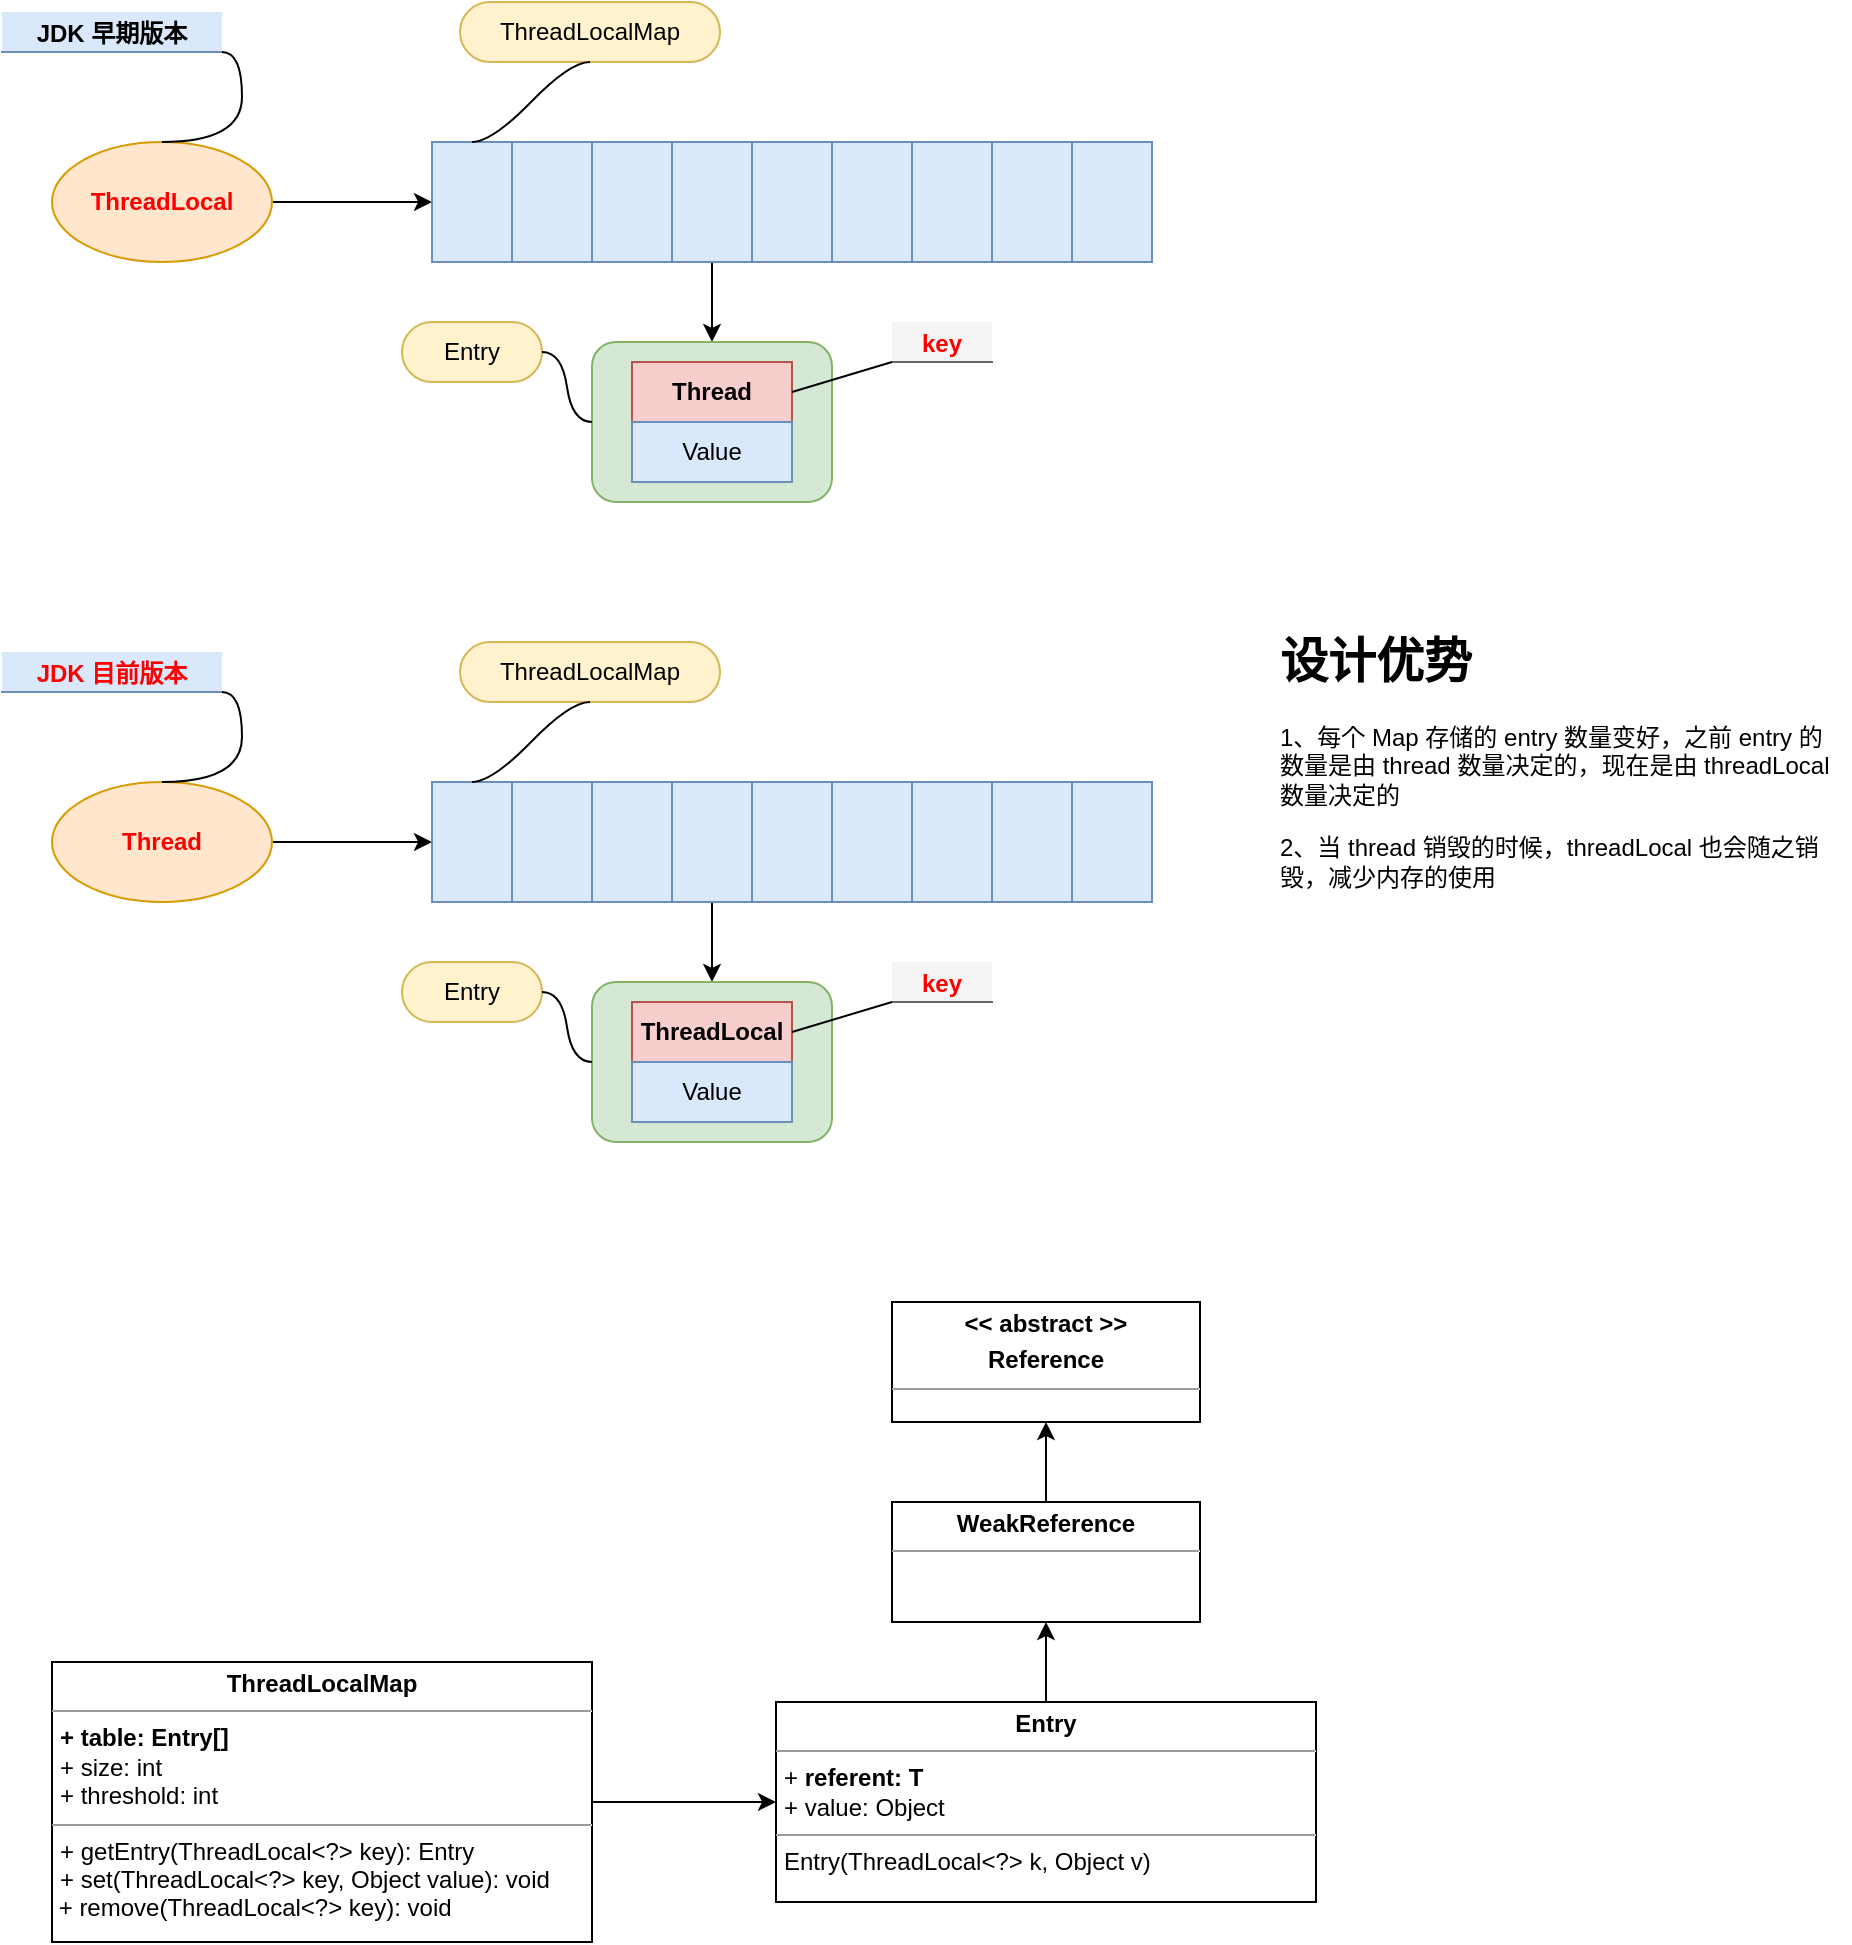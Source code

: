 <mxfile version="16.4.0" type="github">
  <diagram id="gVKG4Lb1eDx2sXfoTRez" name="Page-1">
    <mxGraphModel dx="1186" dy="736" grid="1" gridSize="10" guides="1" tooltips="1" connect="1" arrows="1" fold="1" page="1" pageScale="1" pageWidth="827" pageHeight="1169" math="0" shadow="0">
      <root>
        <mxCell id="0" />
        <mxCell id="1" parent="0" />
        <mxCell id="Zeel9Gy1W5gO2BfAkCkr-19" style="edgeStyle=orthogonalEdgeStyle;rounded=0;orthogonalLoop=1;jettySize=auto;html=1;exitX=1;exitY=0.5;exitDx=0;exitDy=0;entryX=0;entryY=0.5;entryDx=0;entryDy=0;" parent="1" source="Zeel9Gy1W5gO2BfAkCkr-2" target="Zeel9Gy1W5gO2BfAkCkr-3" edge="1">
          <mxGeometry relative="1" as="geometry" />
        </mxCell>
        <mxCell id="Zeel9Gy1W5gO2BfAkCkr-2" value="ThreadLocal" style="ellipse;whiteSpace=wrap;html=1;fontStyle=1;fillColor=#ffe6cc;strokeColor=#d79b00;fontColor=#FF0000;" parent="1" vertex="1">
          <mxGeometry x="151" y="210" width="110" height="60" as="geometry" />
        </mxCell>
        <mxCell id="Zeel9Gy1W5gO2BfAkCkr-3" value="" style="rounded=0;whiteSpace=wrap;html=1;fillColor=#dae8fc;strokeColor=#6c8ebf;" parent="1" vertex="1">
          <mxGeometry x="341" y="210" width="40" height="60" as="geometry" />
        </mxCell>
        <mxCell id="Zeel9Gy1W5gO2BfAkCkr-4" value="" style="rounded=0;whiteSpace=wrap;html=1;fillColor=#dae8fc;strokeColor=#6c8ebf;" parent="1" vertex="1">
          <mxGeometry x="381" y="210" width="40" height="60" as="geometry" />
        </mxCell>
        <mxCell id="Zeel9Gy1W5gO2BfAkCkr-5" value="" style="rounded=0;whiteSpace=wrap;html=1;fillColor=#dae8fc;strokeColor=#6c8ebf;" parent="1" vertex="1">
          <mxGeometry x="421" y="210" width="40" height="60" as="geometry" />
        </mxCell>
        <mxCell id="Zeel9Gy1W5gO2BfAkCkr-16" style="edgeStyle=orthogonalEdgeStyle;rounded=0;orthogonalLoop=1;jettySize=auto;html=1;exitX=0.5;exitY=1;exitDx=0;exitDy=0;" parent="1" source="Zeel9Gy1W5gO2BfAkCkr-6" target="Zeel9Gy1W5gO2BfAkCkr-15" edge="1">
          <mxGeometry relative="1" as="geometry" />
        </mxCell>
        <mxCell id="Zeel9Gy1W5gO2BfAkCkr-6" value="" style="rounded=0;whiteSpace=wrap;html=1;fillColor=#dae8fc;strokeColor=#6c8ebf;" parent="1" vertex="1">
          <mxGeometry x="461" y="210" width="40" height="60" as="geometry" />
        </mxCell>
        <mxCell id="Zeel9Gy1W5gO2BfAkCkr-7" value="" style="rounded=0;whiteSpace=wrap;html=1;fillColor=#dae8fc;strokeColor=#6c8ebf;" parent="1" vertex="1">
          <mxGeometry x="501" y="210" width="40" height="60" as="geometry" />
        </mxCell>
        <mxCell id="Zeel9Gy1W5gO2BfAkCkr-8" value="" style="rounded=0;whiteSpace=wrap;html=1;fillColor=#dae8fc;strokeColor=#6c8ebf;" parent="1" vertex="1">
          <mxGeometry x="541" y="210" width="40" height="60" as="geometry" />
        </mxCell>
        <mxCell id="Zeel9Gy1W5gO2BfAkCkr-9" value="" style="rounded=0;whiteSpace=wrap;html=1;fillColor=#dae8fc;strokeColor=#6c8ebf;" parent="1" vertex="1">
          <mxGeometry x="581" y="210" width="40" height="60" as="geometry" />
        </mxCell>
        <mxCell id="Zeel9Gy1W5gO2BfAkCkr-10" value="" style="rounded=0;whiteSpace=wrap;html=1;fillColor=#dae8fc;strokeColor=#6c8ebf;" parent="1" vertex="1">
          <mxGeometry x="621" y="210" width="40" height="60" as="geometry" />
        </mxCell>
        <mxCell id="Zeel9Gy1W5gO2BfAkCkr-11" value="" style="rounded=0;whiteSpace=wrap;html=1;fillColor=#dae8fc;strokeColor=#6c8ebf;" parent="1" vertex="1">
          <mxGeometry x="661" y="210" width="40" height="60" as="geometry" />
        </mxCell>
        <mxCell id="Zeel9Gy1W5gO2BfAkCkr-13" value="ThreadLocalMap" style="whiteSpace=wrap;html=1;rounded=1;arcSize=50;align=center;verticalAlign=middle;strokeWidth=1;autosize=1;spacing=4;treeFolding=1;treeMoving=1;newEdgeStyle={&quot;edgeStyle&quot;:&quot;entityRelationEdgeStyle&quot;,&quot;startArrow&quot;:&quot;none&quot;,&quot;endArrow&quot;:&quot;none&quot;,&quot;segment&quot;:10,&quot;curved&quot;:1};fillColor=#fff2cc;strokeColor=#d6b656;" parent="1" vertex="1">
          <mxGeometry x="355" y="140" width="130" height="30" as="geometry" />
        </mxCell>
        <mxCell id="Zeel9Gy1W5gO2BfAkCkr-14" value="" style="edgeStyle=entityRelationEdgeStyle;startArrow=none;endArrow=none;segment=10;curved=1;rounded=0;exitX=0.5;exitY=0;exitDx=0;exitDy=0;entryX=0.5;entryY=1;entryDx=0;entryDy=0;" parent="1" source="Zeel9Gy1W5gO2BfAkCkr-3" target="Zeel9Gy1W5gO2BfAkCkr-13" edge="1">
          <mxGeometry relative="1" as="geometry">
            <mxPoint x="621" y="170" as="sourcePoint" />
          </mxGeometry>
        </mxCell>
        <mxCell id="Zeel9Gy1W5gO2BfAkCkr-15" value="" style="rounded=1;whiteSpace=wrap;html=1;fillColor=#d5e8d4;strokeColor=#82b366;" parent="1" vertex="1">
          <mxGeometry x="421" y="310" width="120" height="80" as="geometry" />
        </mxCell>
        <mxCell id="Zeel9Gy1W5gO2BfAkCkr-17" value="Entry" style="whiteSpace=wrap;html=1;rounded=1;arcSize=50;align=center;verticalAlign=middle;strokeWidth=1;autosize=1;spacing=4;treeFolding=1;treeMoving=1;newEdgeStyle={&quot;edgeStyle&quot;:&quot;entityRelationEdgeStyle&quot;,&quot;startArrow&quot;:&quot;none&quot;,&quot;endArrow&quot;:&quot;none&quot;,&quot;segment&quot;:10,&quot;curved&quot;:1};fillColor=#fff2cc;strokeColor=#d6b656;" parent="1" vertex="1">
          <mxGeometry x="326" y="300" width="70" height="30" as="geometry" />
        </mxCell>
        <mxCell id="Zeel9Gy1W5gO2BfAkCkr-18" value="" style="edgeStyle=entityRelationEdgeStyle;startArrow=none;endArrow=none;segment=10;curved=1;rounded=0;exitX=0;exitY=0.5;exitDx=0;exitDy=0;entryX=1;entryY=0.5;entryDx=0;entryDy=0;" parent="1" source="Zeel9Gy1W5gO2BfAkCkr-15" target="Zeel9Gy1W5gO2BfAkCkr-17" edge="1">
          <mxGeometry relative="1" as="geometry">
            <mxPoint x="197" y="400" as="sourcePoint" />
          </mxGeometry>
        </mxCell>
        <mxCell id="Zeel9Gy1W5gO2BfAkCkr-20" style="edgeStyle=orthogonalEdgeStyle;rounded=0;orthogonalLoop=1;jettySize=auto;html=1;exitX=1;exitY=0.5;exitDx=0;exitDy=0;entryX=0;entryY=0.5;entryDx=0;entryDy=0;" parent="1" source="Zeel9Gy1W5gO2BfAkCkr-21" target="Zeel9Gy1W5gO2BfAkCkr-22" edge="1">
          <mxGeometry relative="1" as="geometry" />
        </mxCell>
        <mxCell id="Zeel9Gy1W5gO2BfAkCkr-21" value="Thread" style="ellipse;whiteSpace=wrap;html=1;fillColor=#ffe6cc;strokeColor=#d79b00;fontStyle=1;fontColor=#FF0000;" parent="1" vertex="1">
          <mxGeometry x="151" y="530" width="110" height="60" as="geometry" />
        </mxCell>
        <mxCell id="Zeel9Gy1W5gO2BfAkCkr-22" value="" style="rounded=0;whiteSpace=wrap;html=1;fillColor=#dae8fc;strokeColor=#6c8ebf;" parent="1" vertex="1">
          <mxGeometry x="341" y="530" width="40" height="60" as="geometry" />
        </mxCell>
        <mxCell id="Zeel9Gy1W5gO2BfAkCkr-23" value="" style="rounded=0;whiteSpace=wrap;html=1;fillColor=#dae8fc;strokeColor=#6c8ebf;" parent="1" vertex="1">
          <mxGeometry x="381" y="530" width="40" height="60" as="geometry" />
        </mxCell>
        <mxCell id="Zeel9Gy1W5gO2BfAkCkr-24" value="" style="rounded=0;whiteSpace=wrap;html=1;fillColor=#dae8fc;strokeColor=#6c8ebf;" parent="1" vertex="1">
          <mxGeometry x="421" y="530" width="40" height="60" as="geometry" />
        </mxCell>
        <mxCell id="Zeel9Gy1W5gO2BfAkCkr-25" style="edgeStyle=orthogonalEdgeStyle;rounded=0;orthogonalLoop=1;jettySize=auto;html=1;exitX=0.5;exitY=1;exitDx=0;exitDy=0;" parent="1" source="Zeel9Gy1W5gO2BfAkCkr-26" target="Zeel9Gy1W5gO2BfAkCkr-34" edge="1">
          <mxGeometry relative="1" as="geometry" />
        </mxCell>
        <mxCell id="Zeel9Gy1W5gO2BfAkCkr-26" value="" style="rounded=0;whiteSpace=wrap;html=1;fillColor=#dae8fc;strokeColor=#6c8ebf;" parent="1" vertex="1">
          <mxGeometry x="461" y="530" width="40" height="60" as="geometry" />
        </mxCell>
        <mxCell id="Zeel9Gy1W5gO2BfAkCkr-27" value="" style="rounded=0;whiteSpace=wrap;html=1;fillColor=#dae8fc;strokeColor=#6c8ebf;" parent="1" vertex="1">
          <mxGeometry x="501" y="530" width="40" height="60" as="geometry" />
        </mxCell>
        <mxCell id="Zeel9Gy1W5gO2BfAkCkr-28" value="" style="rounded=0;whiteSpace=wrap;html=1;fillColor=#dae8fc;strokeColor=#6c8ebf;" parent="1" vertex="1">
          <mxGeometry x="541" y="530" width="40" height="60" as="geometry" />
        </mxCell>
        <mxCell id="Zeel9Gy1W5gO2BfAkCkr-29" value="" style="rounded=0;whiteSpace=wrap;html=1;fillColor=#dae8fc;strokeColor=#6c8ebf;" parent="1" vertex="1">
          <mxGeometry x="581" y="530" width="40" height="60" as="geometry" />
        </mxCell>
        <mxCell id="Zeel9Gy1W5gO2BfAkCkr-30" value="" style="rounded=0;whiteSpace=wrap;html=1;fillColor=#dae8fc;strokeColor=#6c8ebf;" parent="1" vertex="1">
          <mxGeometry x="621" y="530" width="40" height="60" as="geometry" />
        </mxCell>
        <mxCell id="Zeel9Gy1W5gO2BfAkCkr-31" value="" style="rounded=0;whiteSpace=wrap;html=1;fillColor=#dae8fc;strokeColor=#6c8ebf;" parent="1" vertex="1">
          <mxGeometry x="661" y="530" width="40" height="60" as="geometry" />
        </mxCell>
        <mxCell id="Zeel9Gy1W5gO2BfAkCkr-32" value="ThreadLocalMap" style="whiteSpace=wrap;html=1;rounded=1;arcSize=50;align=center;verticalAlign=middle;strokeWidth=1;autosize=1;spacing=4;treeFolding=1;treeMoving=1;newEdgeStyle={&quot;edgeStyle&quot;:&quot;entityRelationEdgeStyle&quot;,&quot;startArrow&quot;:&quot;none&quot;,&quot;endArrow&quot;:&quot;none&quot;,&quot;segment&quot;:10,&quot;curved&quot;:1};fillColor=#fff2cc;strokeColor=#d6b656;" parent="1" vertex="1">
          <mxGeometry x="355" y="460" width="130" height="30" as="geometry" />
        </mxCell>
        <mxCell id="Zeel9Gy1W5gO2BfAkCkr-33" value="" style="edgeStyle=entityRelationEdgeStyle;startArrow=none;endArrow=none;segment=10;curved=1;rounded=0;exitX=0.5;exitY=0;exitDx=0;exitDy=0;entryX=0.5;entryY=1;entryDx=0;entryDy=0;" parent="1" source="Zeel9Gy1W5gO2BfAkCkr-22" target="Zeel9Gy1W5gO2BfAkCkr-32" edge="1">
          <mxGeometry relative="1" as="geometry">
            <mxPoint x="621" y="490" as="sourcePoint" />
          </mxGeometry>
        </mxCell>
        <mxCell id="Zeel9Gy1W5gO2BfAkCkr-34" value="" style="rounded=1;whiteSpace=wrap;html=1;fillColor=#d5e8d4;strokeColor=#82b366;" parent="1" vertex="1">
          <mxGeometry x="421" y="630" width="120" height="80" as="geometry" />
        </mxCell>
        <mxCell id="Zeel9Gy1W5gO2BfAkCkr-35" value="Entry" style="whiteSpace=wrap;html=1;rounded=1;arcSize=50;align=center;verticalAlign=middle;strokeWidth=1;autosize=1;spacing=4;treeFolding=1;treeMoving=1;newEdgeStyle={&quot;edgeStyle&quot;:&quot;entityRelationEdgeStyle&quot;,&quot;startArrow&quot;:&quot;none&quot;,&quot;endArrow&quot;:&quot;none&quot;,&quot;segment&quot;:10,&quot;curved&quot;:1};fillColor=#fff2cc;strokeColor=#d6b656;" parent="1" vertex="1">
          <mxGeometry x="326" y="620" width="70" height="30" as="geometry" />
        </mxCell>
        <mxCell id="Zeel9Gy1W5gO2BfAkCkr-36" value="" style="edgeStyle=entityRelationEdgeStyle;startArrow=none;endArrow=none;segment=10;curved=1;rounded=0;exitX=0;exitY=0.5;exitDx=0;exitDy=0;entryX=1;entryY=0.5;entryDx=0;entryDy=0;" parent="1" source="Zeel9Gy1W5gO2BfAkCkr-34" target="Zeel9Gy1W5gO2BfAkCkr-35" edge="1">
          <mxGeometry relative="1" as="geometry">
            <mxPoint x="197" y="720" as="sourcePoint" />
          </mxGeometry>
        </mxCell>
        <mxCell id="Zeel9Gy1W5gO2BfAkCkr-37" value="JDK 早期版本" style="whiteSpace=wrap;html=1;shape=partialRectangle;top=0;left=0;bottom=1;right=0;points=[[0,1],[1,1]];fillColor=#dae8fc;align=center;verticalAlign=bottom;routingCenterY=0.5;snapToPoint=1;recursiveResize=0;autosize=1;treeFolding=1;treeMoving=1;newEdgeStyle={&quot;edgeStyle&quot;:&quot;entityRelationEdgeStyle&quot;,&quot;startArrow&quot;:&quot;none&quot;,&quot;endArrow&quot;:&quot;none&quot;,&quot;segment&quot;:10,&quot;curved&quot;:1};fontStyle=1;strokeColor=#6c8ebf;" parent="1" vertex="1">
          <mxGeometry x="126" y="145" width="110" height="20" as="geometry" />
        </mxCell>
        <mxCell id="Zeel9Gy1W5gO2BfAkCkr-38" value="" style="edgeStyle=entityRelationEdgeStyle;startArrow=none;endArrow=none;segment=10;curved=1;rounded=0;exitX=0.5;exitY=0;exitDx=0;exitDy=0;" parent="1" source="Zeel9Gy1W5gO2BfAkCkr-2" target="Zeel9Gy1W5gO2BfAkCkr-37" edge="1">
          <mxGeometry relative="1" as="geometry">
            <mxPoint x="561" y="185" as="sourcePoint" />
          </mxGeometry>
        </mxCell>
        <mxCell id="Zeel9Gy1W5gO2BfAkCkr-39" value="JDK 目前版本" style="whiteSpace=wrap;html=1;shape=partialRectangle;top=0;left=0;bottom=1;right=0;points=[[0,1],[1,1]];fillColor=#dae8fc;align=center;verticalAlign=bottom;routingCenterY=0.5;snapToPoint=1;recursiveResize=0;autosize=1;treeFolding=1;treeMoving=1;newEdgeStyle={&quot;edgeStyle&quot;:&quot;entityRelationEdgeStyle&quot;,&quot;startArrow&quot;:&quot;none&quot;,&quot;endArrow&quot;:&quot;none&quot;,&quot;segment&quot;:10,&quot;curved&quot;:1};fontStyle=1;strokeColor=#6c8ebf;fontColor=#FF0000;" parent="1" vertex="1">
          <mxGeometry x="126" y="465" width="110" height="20" as="geometry" />
        </mxCell>
        <mxCell id="Zeel9Gy1W5gO2BfAkCkr-40" value="" style="edgeStyle=entityRelationEdgeStyle;startArrow=none;endArrow=none;segment=10;curved=1;rounded=0;exitX=0.5;exitY=0;exitDx=0;exitDy=0;" parent="1" source="Zeel9Gy1W5gO2BfAkCkr-21" target="Zeel9Gy1W5gO2BfAkCkr-39" edge="1">
          <mxGeometry relative="1" as="geometry">
            <mxPoint x="271" y="520" as="sourcePoint" />
          </mxGeometry>
        </mxCell>
        <mxCell id="Zeel9Gy1W5gO2BfAkCkr-41" value="Thread" style="rounded=0;whiteSpace=wrap;html=1;fillColor=#f8cecc;strokeColor=#b85450;fontStyle=1" parent="1" vertex="1">
          <mxGeometry x="441" y="320" width="80" height="30" as="geometry" />
        </mxCell>
        <mxCell id="Zeel9Gy1W5gO2BfAkCkr-42" value="Value" style="rounded=0;whiteSpace=wrap;html=1;fillColor=#dae8fc;strokeColor=#6c8ebf;" parent="1" vertex="1">
          <mxGeometry x="441" y="350" width="80" height="30" as="geometry" />
        </mxCell>
        <mxCell id="Zeel9Gy1W5gO2BfAkCkr-43" value="ThreadLocal" style="rounded=0;whiteSpace=wrap;html=1;fillColor=#f8cecc;strokeColor=#b85450;fontStyle=1" parent="1" vertex="1">
          <mxGeometry x="441" y="640" width="80" height="30" as="geometry" />
        </mxCell>
        <mxCell id="Zeel9Gy1W5gO2BfAkCkr-44" value="Value" style="rounded=0;whiteSpace=wrap;html=1;fillColor=#dae8fc;strokeColor=#6c8ebf;" parent="1" vertex="1">
          <mxGeometry x="441" y="670" width="80" height="30" as="geometry" />
        </mxCell>
        <mxCell id="Zeel9Gy1W5gO2BfAkCkr-52" value="key" style="whiteSpace=wrap;html=1;shape=partialRectangle;top=0;left=0;bottom=1;right=0;points=[[0,1],[1,1]];fillColor=#f5f5f5;align=center;verticalAlign=bottom;routingCenterY=0.5;snapToPoint=1;recursiveResize=0;autosize=1;treeFolding=1;treeMoving=1;newEdgeStyle={&quot;edgeStyle&quot;:&quot;entityRelationEdgeStyle&quot;,&quot;startArrow&quot;:&quot;none&quot;,&quot;endArrow&quot;:&quot;none&quot;,&quot;segment&quot;:10,&quot;curved&quot;:1};fontColor=#FF0000;strokeColor=#666666;fontStyle=1" parent="1" vertex="1">
          <mxGeometry x="571" y="300" width="50" height="20" as="geometry" />
        </mxCell>
        <mxCell id="Zeel9Gy1W5gO2BfAkCkr-53" value="" style="startArrow=none;endArrow=none;segment=10;rounded=0;fontColor=#000000;exitX=1;exitY=0.5;exitDx=0;exitDy=0;" parent="1" source="Zeel9Gy1W5gO2BfAkCkr-41" target="Zeel9Gy1W5gO2BfAkCkr-52" edge="1">
          <mxGeometry relative="1" as="geometry">
            <mxPoint x="600" y="350" as="sourcePoint" />
          </mxGeometry>
        </mxCell>
        <mxCell id="Zeel9Gy1W5gO2BfAkCkr-57" value="key" style="whiteSpace=wrap;html=1;shape=partialRectangle;top=0;left=0;bottom=1;right=0;points=[[0,1],[1,1]];fillColor=#f5f5f5;align=center;verticalAlign=bottom;routingCenterY=0.5;snapToPoint=1;recursiveResize=0;autosize=1;treeFolding=1;treeMoving=1;newEdgeStyle={&quot;edgeStyle&quot;:&quot;entityRelationEdgeStyle&quot;,&quot;startArrow&quot;:&quot;none&quot;,&quot;endArrow&quot;:&quot;none&quot;,&quot;segment&quot;:10,&quot;curved&quot;:1};fontColor=#FF0000;strokeColor=#666666;fontStyle=1" parent="1" vertex="1">
          <mxGeometry x="571" y="620" width="50" height="20" as="geometry" />
        </mxCell>
        <mxCell id="Zeel9Gy1W5gO2BfAkCkr-58" value="" style="startArrow=none;endArrow=none;segment=10;rounded=0;fontColor=#000000;exitX=1;exitY=0.5;exitDx=0;exitDy=0;" parent="1" source="Zeel9Gy1W5gO2BfAkCkr-43" target="Zeel9Gy1W5gO2BfAkCkr-57" edge="1">
          <mxGeometry relative="1" as="geometry">
            <mxPoint x="560" y="655" as="sourcePoint" />
          </mxGeometry>
        </mxCell>
        <mxCell id="dYJtolZhyfs_VTTheeVZ-1" value="&lt;h1&gt;设计优势&lt;/h1&gt;&lt;p&gt;1、每个 Map 存储的 entry 数量变好，之前 entry 的数量是由 thread 数量决定的，现在是由 threadLocal 数量决定的&lt;/p&gt;&lt;p&gt;2、当 thread 销毁的时候，threadLocal 也会随之销毁，减少内存的使用&lt;/p&gt;" style="text;html=1;strokeColor=none;fillColor=none;spacing=5;spacingTop=-20;whiteSpace=wrap;overflow=hidden;rounded=0;fontColor=#000000;fontStyle=0" vertex="1" parent="1">
          <mxGeometry x="760" y="450" width="290" height="150" as="geometry" />
        </mxCell>
        <mxCell id="dYJtolZhyfs_VTTheeVZ-4" style="edgeStyle=orthogonalEdgeStyle;rounded=0;orthogonalLoop=1;jettySize=auto;html=1;exitX=1;exitY=0.5;exitDx=0;exitDy=0;entryX=0;entryY=0.5;entryDx=0;entryDy=0;fontColor=#000000;" edge="1" parent="1" source="dYJtolZhyfs_VTTheeVZ-2" target="dYJtolZhyfs_VTTheeVZ-3">
          <mxGeometry relative="1" as="geometry" />
        </mxCell>
        <mxCell id="dYJtolZhyfs_VTTheeVZ-2" value="&lt;p style=&quot;margin: 0px ; margin-top: 4px ; text-align: center&quot;&gt;&lt;b&gt;ThreadLocalMap&lt;/b&gt;&lt;/p&gt;&lt;hr size=&quot;1&quot;&gt;&lt;p style=&quot;margin: 0px ; margin-left: 4px&quot;&gt;&lt;b&gt;+ table: Entry[]&lt;/b&gt;&lt;/p&gt;&lt;p style=&quot;margin: 0px ; margin-left: 4px&quot;&gt;+ size: int&lt;br&gt;&lt;/p&gt;&lt;p style=&quot;margin: 0px ; margin-left: 4px&quot;&gt;+ threshold: int&lt;/p&gt;&lt;hr size=&quot;1&quot;&gt;&lt;p style=&quot;margin: 0px ; margin-left: 4px&quot;&gt;+ getEntry(ThreadLocal&amp;lt;?&amp;gt; key): Entry&lt;/p&gt;&lt;p style=&quot;margin: 0px ; margin-left: 4px&quot;&gt;+ set(ThreadLocal&amp;lt;?&amp;gt; key, Object value): void&lt;/p&gt;&amp;nbsp;+&amp;nbsp;&lt;span&gt;remove(ThreadLocal&amp;lt;?&amp;gt; key): void&lt;/span&gt;" style="verticalAlign=top;align=left;overflow=fill;fontSize=12;fontFamily=Helvetica;html=1;fontColor=#000000;" vertex="1" parent="1">
          <mxGeometry x="151" y="970" width="270" height="140" as="geometry" />
        </mxCell>
        <mxCell id="dYJtolZhyfs_VTTheeVZ-6" style="edgeStyle=orthogonalEdgeStyle;rounded=0;orthogonalLoop=1;jettySize=auto;html=1;exitX=0.5;exitY=0;exitDx=0;exitDy=0;entryX=0.5;entryY=1;entryDx=0;entryDy=0;fontColor=#000000;" edge="1" parent="1" source="dYJtolZhyfs_VTTheeVZ-3" target="dYJtolZhyfs_VTTheeVZ-5">
          <mxGeometry relative="1" as="geometry" />
        </mxCell>
        <mxCell id="dYJtolZhyfs_VTTheeVZ-3" value="&lt;p style=&quot;margin: 0px ; margin-top: 4px ; text-align: center&quot;&gt;&lt;b&gt;Entry&lt;/b&gt;&lt;/p&gt;&lt;hr size=&quot;1&quot;&gt;&lt;p style=&quot;margin: 0px ; margin-left: 4px&quot;&gt;+ &lt;b&gt;referent: T&lt;/b&gt;&lt;/p&gt;&lt;p style=&quot;margin: 0px ; margin-left: 4px&quot;&gt;+ value: Object&lt;/p&gt;&lt;hr size=&quot;1&quot;&gt;&lt;p style=&quot;margin: 0px ; margin-left: 4px&quot;&gt;Entry(ThreadLocal&amp;lt;?&amp;gt; k, Object v)&lt;br&gt;&lt;/p&gt;" style="verticalAlign=top;align=left;overflow=fill;fontSize=12;fontFamily=Helvetica;html=1;fontColor=#000000;" vertex="1" parent="1">
          <mxGeometry x="513" y="990" width="270" height="100" as="geometry" />
        </mxCell>
        <mxCell id="dYJtolZhyfs_VTTheeVZ-8" style="edgeStyle=orthogonalEdgeStyle;rounded=0;orthogonalLoop=1;jettySize=auto;html=1;exitX=0.5;exitY=0;exitDx=0;exitDy=0;fontColor=#000000;" edge="1" parent="1" source="dYJtolZhyfs_VTTheeVZ-5" target="dYJtolZhyfs_VTTheeVZ-7">
          <mxGeometry relative="1" as="geometry" />
        </mxCell>
        <mxCell id="dYJtolZhyfs_VTTheeVZ-5" value="&lt;p style=&quot;margin: 0px ; margin-top: 4px ; text-align: center&quot;&gt;&lt;b&gt;WeakReference&lt;/b&gt;&lt;/p&gt;&lt;hr size=&quot;1&quot;&gt;&lt;p style=&quot;margin: 0px ; margin-left: 4px&quot;&gt;&lt;/p&gt;&lt;p style=&quot;margin: 0px ; margin-left: 4px&quot;&gt;&lt;br&gt;&lt;/p&gt;" style="verticalAlign=top;align=left;overflow=fill;fontSize=12;fontFamily=Helvetica;html=1;fontColor=#000000;" vertex="1" parent="1">
          <mxGeometry x="571" y="890" width="154" height="60" as="geometry" />
        </mxCell>
        <mxCell id="dYJtolZhyfs_VTTheeVZ-7" value="&lt;p style=&quot;margin: 0px ; margin-top: 4px ; text-align: center&quot;&gt;&lt;b&gt;&amp;lt;&amp;lt; abstract &amp;gt;&amp;gt;&lt;/b&gt;&lt;/p&gt;&lt;p style=&quot;margin: 0px ; margin-top: 4px ; text-align: center&quot;&gt;&lt;b&gt;Reference&lt;/b&gt;&lt;/p&gt;&lt;hr size=&quot;1&quot;&gt;&lt;p style=&quot;margin: 0px ; margin-left: 4px&quot;&gt;&lt;/p&gt;&lt;p style=&quot;margin: 0px ; margin-left: 4px&quot;&gt;&lt;br&gt;&lt;/p&gt;" style="verticalAlign=top;align=left;overflow=fill;fontSize=12;fontFamily=Helvetica;html=1;fontColor=#000000;" vertex="1" parent="1">
          <mxGeometry x="571" y="790" width="154" height="60" as="geometry" />
        </mxCell>
      </root>
    </mxGraphModel>
  </diagram>
</mxfile>
